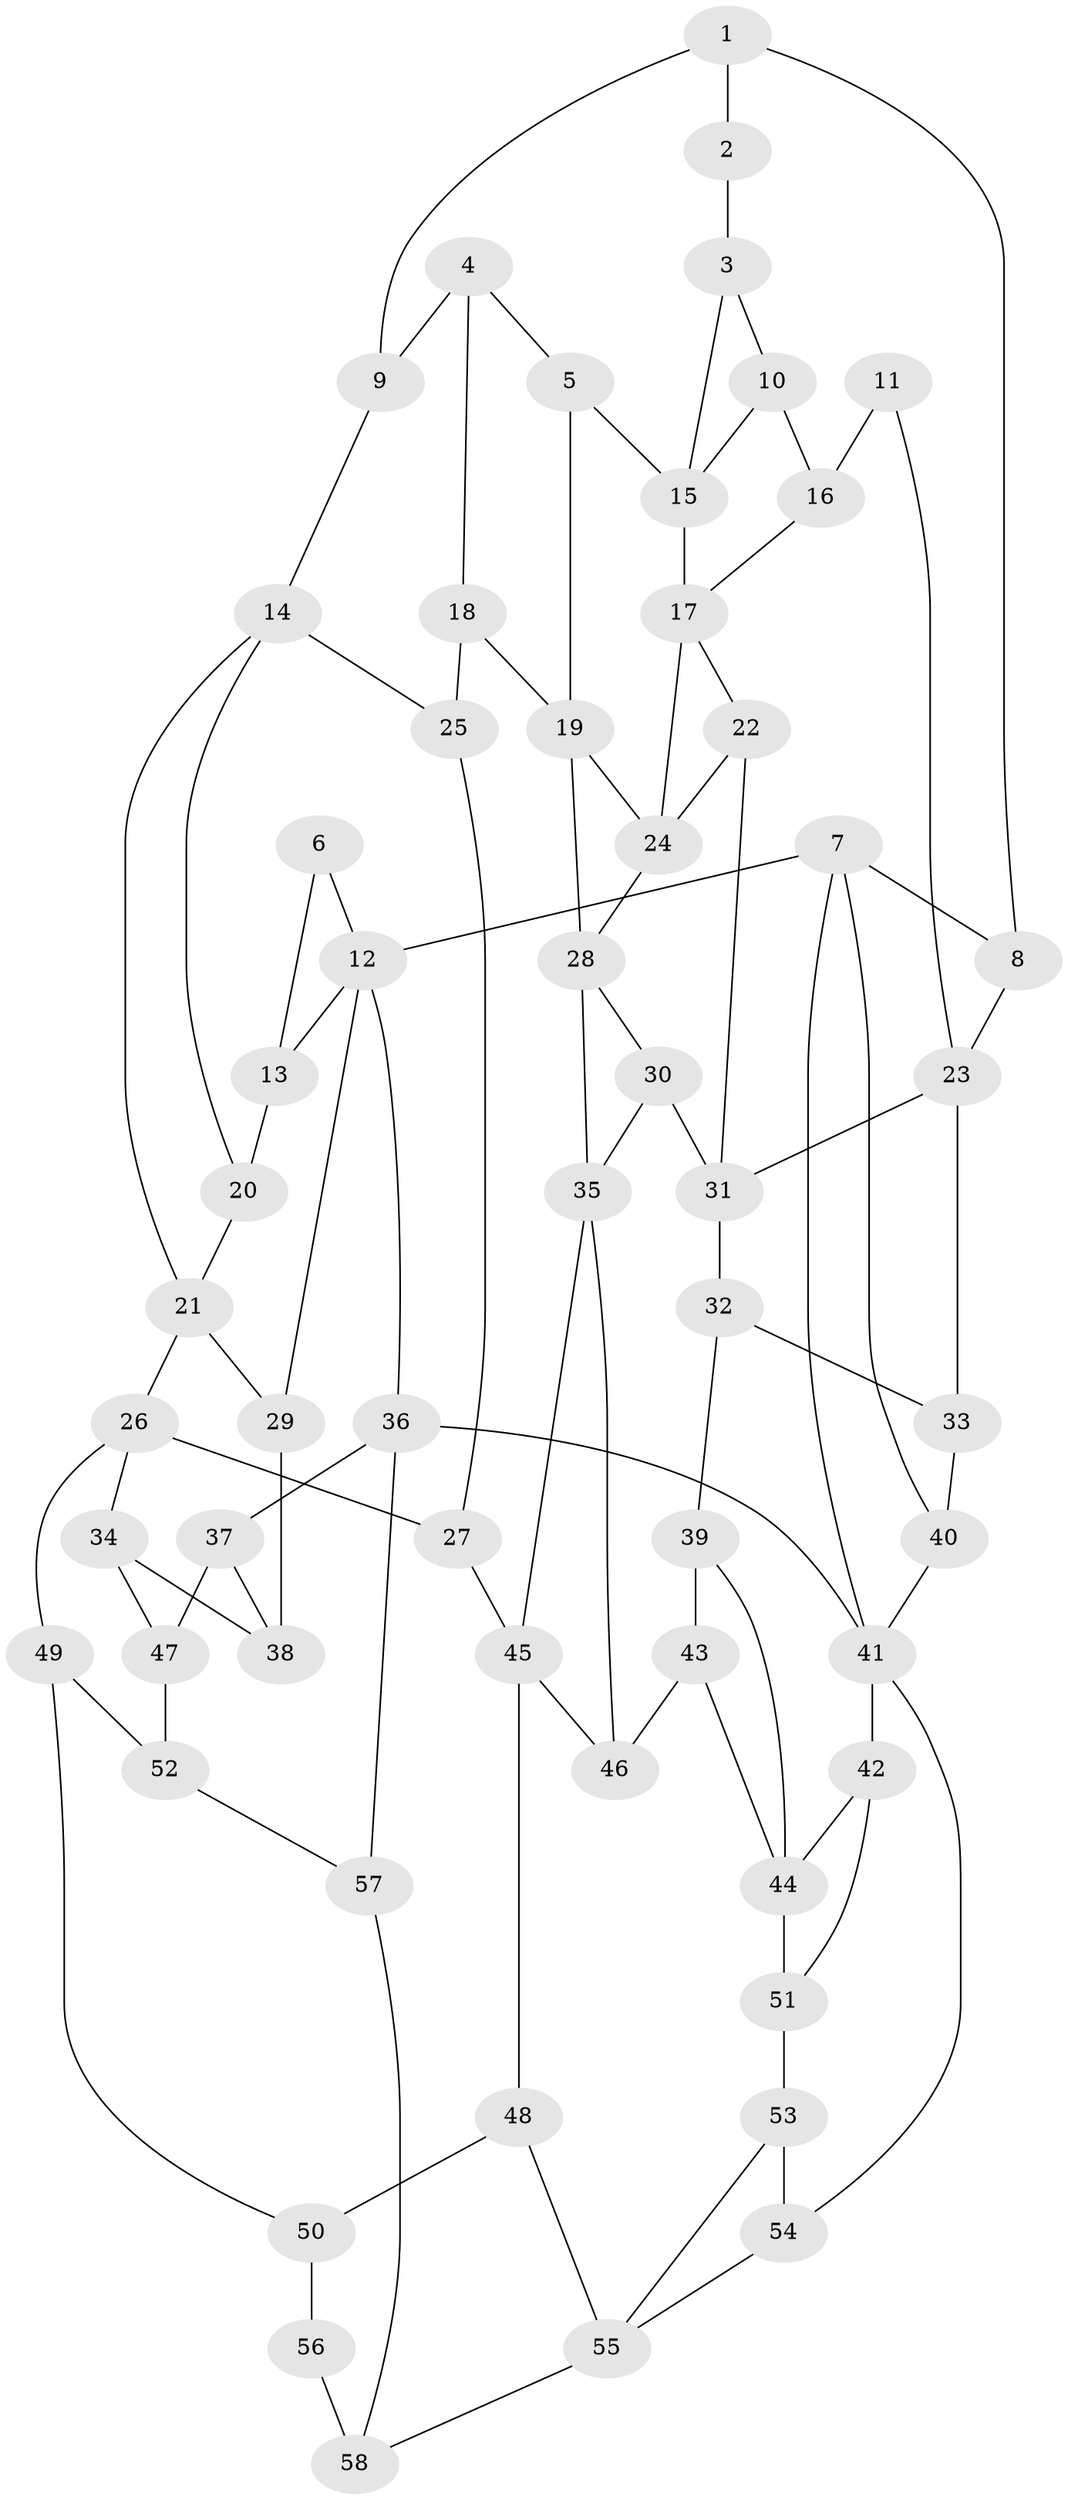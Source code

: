 // original degree distribution, {4: 0.1875, 6: 0.22916666666666666, 5: 0.53125, 3: 0.052083333333333336}
// Generated by graph-tools (version 1.1) at 2025/38/03/04/25 23:38:35]
// undirected, 58 vertices, 95 edges
graph export_dot {
  node [color=gray90,style=filled];
  1;
  2;
  3;
  4;
  5;
  6;
  7;
  8;
  9;
  10;
  11;
  12;
  13;
  14;
  15;
  16;
  17;
  18;
  19;
  20;
  21;
  22;
  23;
  24;
  25;
  26;
  27;
  28;
  29;
  30;
  31;
  32;
  33;
  34;
  35;
  36;
  37;
  38;
  39;
  40;
  41;
  42;
  43;
  44;
  45;
  46;
  47;
  48;
  49;
  50;
  51;
  52;
  53;
  54;
  55;
  56;
  57;
  58;
  1 -- 2 [weight=1.0];
  1 -- 8 [weight=1.0];
  1 -- 9 [weight=1.0];
  2 -- 3 [weight=1.0];
  3 -- 10 [weight=1.0];
  3 -- 15 [weight=1.0];
  4 -- 5 [weight=1.0];
  4 -- 9 [weight=1.0];
  4 -- 18 [weight=1.0];
  5 -- 15 [weight=1.0];
  5 -- 19 [weight=1.0];
  6 -- 12 [weight=1.0];
  6 -- 13 [weight=1.0];
  7 -- 8 [weight=1.0];
  7 -- 12 [weight=1.0];
  7 -- 40 [weight=1.0];
  7 -- 41 [weight=1.0];
  8 -- 23 [weight=1.0];
  9 -- 14 [weight=1.0];
  10 -- 15 [weight=1.0];
  10 -- 16 [weight=1.0];
  11 -- 16 [weight=2.0];
  11 -- 23 [weight=1.0];
  12 -- 13 [weight=1.0];
  12 -- 29 [weight=1.0];
  12 -- 36 [weight=1.0];
  13 -- 20 [weight=2.0];
  14 -- 20 [weight=1.0];
  14 -- 21 [weight=1.0];
  14 -- 25 [weight=1.0];
  15 -- 17 [weight=1.0];
  16 -- 17 [weight=1.0];
  17 -- 22 [weight=1.0];
  17 -- 24 [weight=1.0];
  18 -- 19 [weight=1.0];
  18 -- 25 [weight=2.0];
  19 -- 24 [weight=1.0];
  19 -- 28 [weight=1.0];
  20 -- 21 [weight=1.0];
  21 -- 26 [weight=1.0];
  21 -- 29 [weight=1.0];
  22 -- 24 [weight=1.0];
  22 -- 31 [weight=1.0];
  23 -- 31 [weight=1.0];
  23 -- 33 [weight=1.0];
  24 -- 28 [weight=1.0];
  25 -- 27 [weight=1.0];
  26 -- 27 [weight=1.0];
  26 -- 34 [weight=1.0];
  26 -- 49 [weight=1.0];
  27 -- 45 [weight=1.0];
  28 -- 30 [weight=1.0];
  28 -- 35 [weight=1.0];
  29 -- 38 [weight=2.0];
  30 -- 31 [weight=1.0];
  30 -- 35 [weight=1.0];
  31 -- 32 [weight=1.0];
  32 -- 33 [weight=1.0];
  32 -- 39 [weight=1.0];
  33 -- 40 [weight=2.0];
  34 -- 38 [weight=1.0];
  34 -- 47 [weight=1.0];
  35 -- 45 [weight=1.0];
  35 -- 46 [weight=1.0];
  36 -- 37 [weight=1.0];
  36 -- 41 [weight=1.0];
  36 -- 57 [weight=1.0];
  37 -- 38 [weight=1.0];
  37 -- 47 [weight=1.0];
  39 -- 43 [weight=1.0];
  39 -- 44 [weight=1.0];
  40 -- 41 [weight=1.0];
  41 -- 42 [weight=1.0];
  41 -- 54 [weight=1.0];
  42 -- 44 [weight=1.0];
  42 -- 51 [weight=1.0];
  43 -- 44 [weight=1.0];
  43 -- 46 [weight=2.0];
  44 -- 51 [weight=1.0];
  45 -- 46 [weight=1.0];
  45 -- 48 [weight=1.0];
  47 -- 52 [weight=2.0];
  48 -- 50 [weight=1.0];
  48 -- 55 [weight=1.0];
  49 -- 50 [weight=1.0];
  49 -- 52 [weight=1.0];
  50 -- 56 [weight=1.0];
  51 -- 53 [weight=2.0];
  52 -- 57 [weight=1.0];
  53 -- 54 [weight=1.0];
  53 -- 55 [weight=1.0];
  54 -- 55 [weight=1.0];
  55 -- 58 [weight=1.0];
  56 -- 58 [weight=2.0];
  57 -- 58 [weight=1.0];
}
